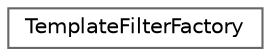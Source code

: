 digraph "Graphical Class Hierarchy"
{
 // INTERACTIVE_SVG=YES
 // LATEX_PDF_SIZE
  bgcolor="transparent";
  edge [fontname=Helvetica,fontsize=10,labelfontname=Helvetica,labelfontsize=10];
  node [fontname=Helvetica,fontsize=10,shape=box,height=0.2,width=0.4];
  rankdir="LR";
  Node0 [label="TemplateFilterFactory",height=0.2,width=0.4,color="grey40", fillcolor="white", style="filled",URL="$d9/db6/class_template_filter_factory.html",tooltip="Factory singleton for registering and creating filters."];
}
